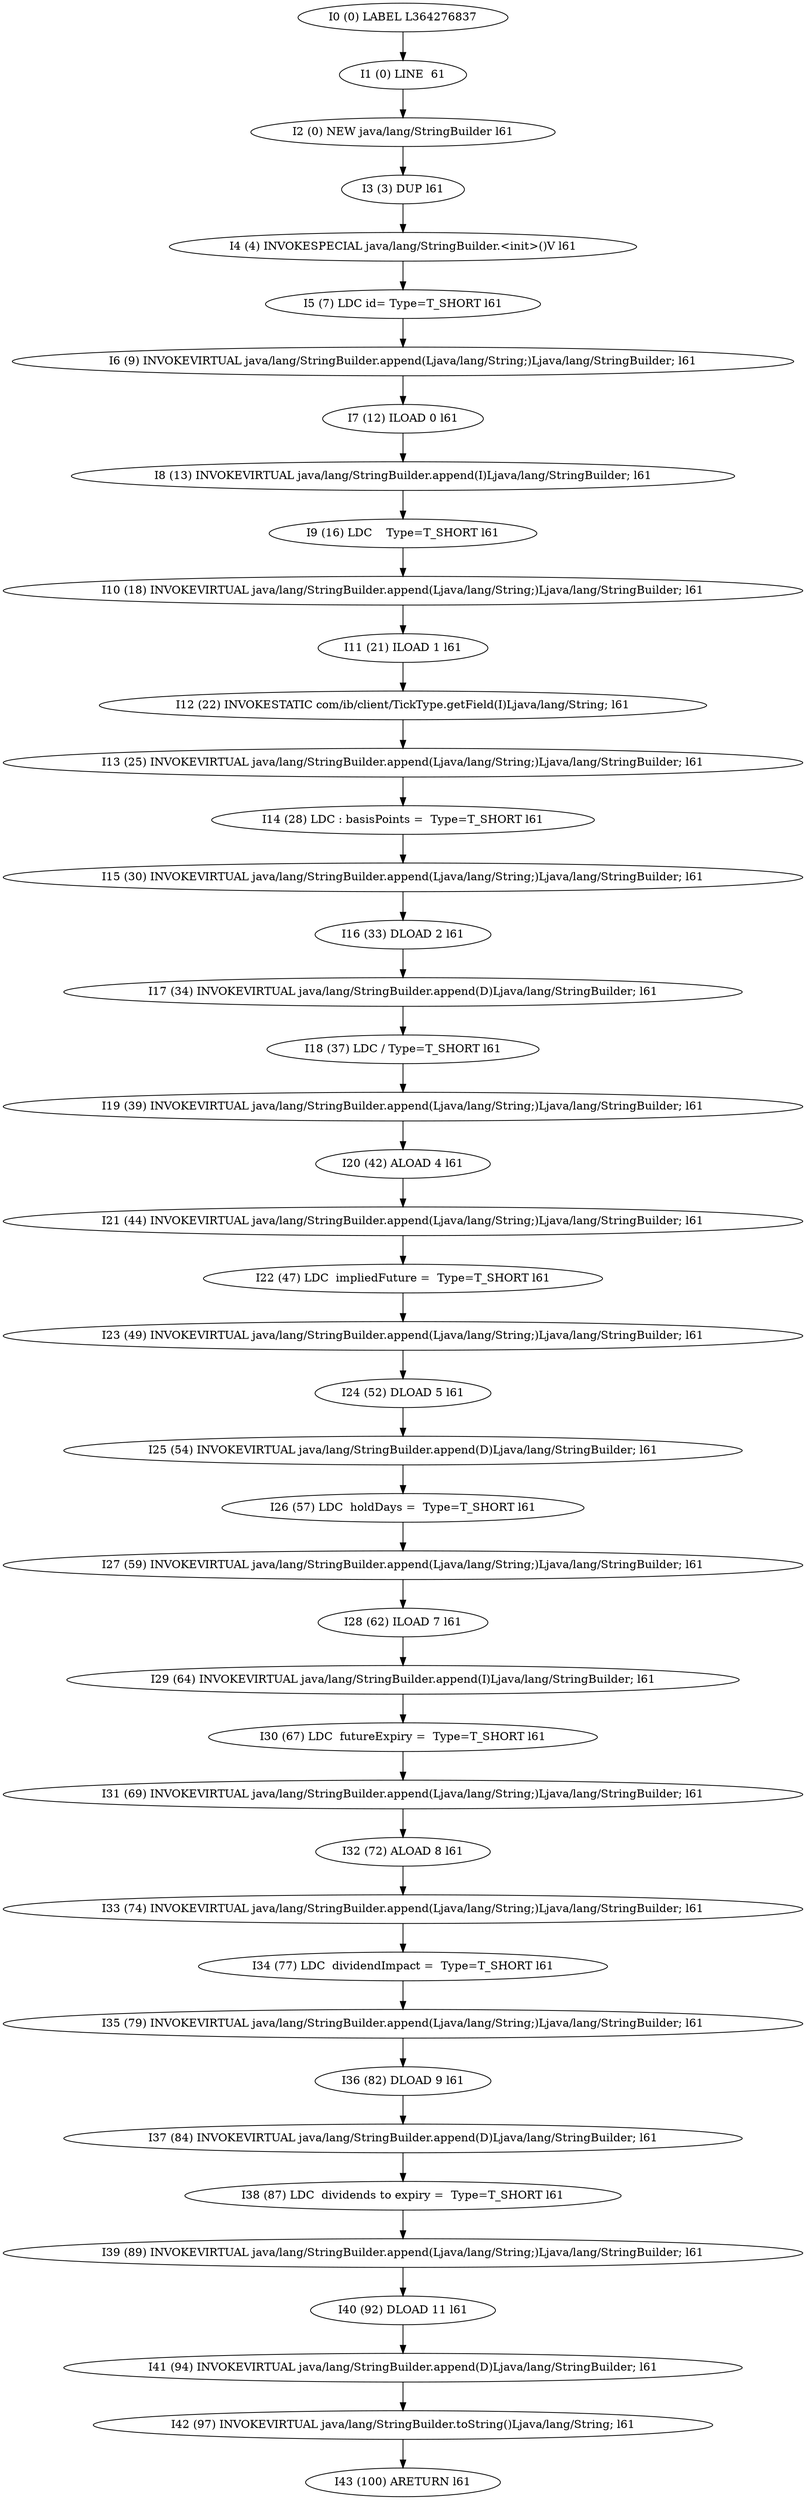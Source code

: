 digraph G {
  1 [ label="I0 (0) LABEL L364276837" ];
  2 [ label="I1 (0) LINE  61" ];
  3 [ label="I2 (0) NEW java/lang/StringBuilder l61" ];
  4 [ label="I3 (3) DUP l61" ];
  5 [ label="I4 (4) INVOKESPECIAL java/lang/StringBuilder.<init>()V l61" ];
  6 [ label="I5 (7) LDC id= Type=T_SHORT l61" ];
  7 [ label="I6 (9) INVOKEVIRTUAL java/lang/StringBuilder.append(Ljava/lang/String;)Ljava/lang/StringBuilder; l61" ];
  8 [ label="I7 (12) ILOAD 0 l61" ];
  9 [ label="I8 (13) INVOKEVIRTUAL java/lang/StringBuilder.append(I)Ljava/lang/StringBuilder; l61" ];
  10 [ label="I9 (16) LDC    Type=T_SHORT l61" ];
  11 [ label="I10 (18) INVOKEVIRTUAL java/lang/StringBuilder.append(Ljava/lang/String;)Ljava/lang/StringBuilder; l61" ];
  12 [ label="I11 (21) ILOAD 1 l61" ];
  13 [ label="I12 (22) INVOKESTATIC com/ib/client/TickType.getField(I)Ljava/lang/String; l61" ];
  14 [ label="I13 (25) INVOKEVIRTUAL java/lang/StringBuilder.append(Ljava/lang/String;)Ljava/lang/StringBuilder; l61" ];
  15 [ label="I14 (28) LDC : basisPoints =  Type=T_SHORT l61" ];
  16 [ label="I15 (30) INVOKEVIRTUAL java/lang/StringBuilder.append(Ljava/lang/String;)Ljava/lang/StringBuilder; l61" ];
  17 [ label="I16 (33) DLOAD 2 l61" ];
  18 [ label="I17 (34) INVOKEVIRTUAL java/lang/StringBuilder.append(D)Ljava/lang/StringBuilder; l61" ];
  19 [ label="I18 (37) LDC / Type=T_SHORT l61" ];
  20 [ label="I19 (39) INVOKEVIRTUAL java/lang/StringBuilder.append(Ljava/lang/String;)Ljava/lang/StringBuilder; l61" ];
  21 [ label="I20 (42) ALOAD 4 l61" ];
  22 [ label="I21 (44) INVOKEVIRTUAL java/lang/StringBuilder.append(Ljava/lang/String;)Ljava/lang/StringBuilder; l61" ];
  23 [ label="I22 (47) LDC  impliedFuture =  Type=T_SHORT l61" ];
  24 [ label="I23 (49) INVOKEVIRTUAL java/lang/StringBuilder.append(Ljava/lang/String;)Ljava/lang/StringBuilder; l61" ];
  25 [ label="I24 (52) DLOAD 5 l61" ];
  26 [ label="I25 (54) INVOKEVIRTUAL java/lang/StringBuilder.append(D)Ljava/lang/StringBuilder; l61" ];
  27 [ label="I26 (57) LDC  holdDays =  Type=T_SHORT l61" ];
  28 [ label="I27 (59) INVOKEVIRTUAL java/lang/StringBuilder.append(Ljava/lang/String;)Ljava/lang/StringBuilder; l61" ];
  29 [ label="I28 (62) ILOAD 7 l61" ];
  30 [ label="I29 (64) INVOKEVIRTUAL java/lang/StringBuilder.append(I)Ljava/lang/StringBuilder; l61" ];
  31 [ label="I30 (67) LDC  futureExpiry =  Type=T_SHORT l61" ];
  32 [ label="I31 (69) INVOKEVIRTUAL java/lang/StringBuilder.append(Ljava/lang/String;)Ljava/lang/StringBuilder; l61" ];
  33 [ label="I32 (72) ALOAD 8 l61" ];
  34 [ label="I33 (74) INVOKEVIRTUAL java/lang/StringBuilder.append(Ljava/lang/String;)Ljava/lang/StringBuilder; l61" ];
  35 [ label="I34 (77) LDC  dividendImpact =  Type=T_SHORT l61" ];
  36 [ label="I35 (79) INVOKEVIRTUAL java/lang/StringBuilder.append(Ljava/lang/String;)Ljava/lang/StringBuilder; l61" ];
  37 [ label="I36 (82) DLOAD 9 l61" ];
  38 [ label="I37 (84) INVOKEVIRTUAL java/lang/StringBuilder.append(D)Ljava/lang/StringBuilder; l61" ];
  39 [ label="I38 (87) LDC  dividends to expiry =  Type=T_SHORT l61" ];
  40 [ label="I39 (89) INVOKEVIRTUAL java/lang/StringBuilder.append(Ljava/lang/String;)Ljava/lang/StringBuilder; l61" ];
  41 [ label="I40 (92) DLOAD 11 l61" ];
  42 [ label="I41 (94) INVOKEVIRTUAL java/lang/StringBuilder.append(D)Ljava/lang/StringBuilder; l61" ];
  43 [ label="I42 (97) INVOKEVIRTUAL java/lang/StringBuilder.toString()Ljava/lang/String; l61" ];
  44 [ label="I43 (100) ARETURN l61" ];
  1 -> 2 [ label="" ];
  2 -> 3 [ label="" ];
  3 -> 4 [ label="" ];
  4 -> 5 [ label="" ];
  5 -> 6 [ label="" ];
  6 -> 7 [ label="" ];
  7 -> 8 [ label="" ];
  8 -> 9 [ label="" ];
  9 -> 10 [ label="" ];
  10 -> 11 [ label="" ];
  11 -> 12 [ label="" ];
  12 -> 13 [ label="" ];
  13 -> 14 [ label="" ];
  14 -> 15 [ label="" ];
  15 -> 16 [ label="" ];
  16 -> 17 [ label="" ];
  17 -> 18 [ label="" ];
  18 -> 19 [ label="" ];
  19 -> 20 [ label="" ];
  20 -> 21 [ label="" ];
  21 -> 22 [ label="" ];
  22 -> 23 [ label="" ];
  23 -> 24 [ label="" ];
  24 -> 25 [ label="" ];
  25 -> 26 [ label="" ];
  26 -> 27 [ label="" ];
  27 -> 28 [ label="" ];
  28 -> 29 [ label="" ];
  29 -> 30 [ label="" ];
  30 -> 31 [ label="" ];
  31 -> 32 [ label="" ];
  32 -> 33 [ label="" ];
  33 -> 34 [ label="" ];
  34 -> 35 [ label="" ];
  35 -> 36 [ label="" ];
  36 -> 37 [ label="" ];
  37 -> 38 [ label="" ];
  38 -> 39 [ label="" ];
  39 -> 40 [ label="" ];
  40 -> 41 [ label="" ];
  41 -> 42 [ label="" ];
  42 -> 43 [ label="" ];
  43 -> 44 [ label="" ];
}
